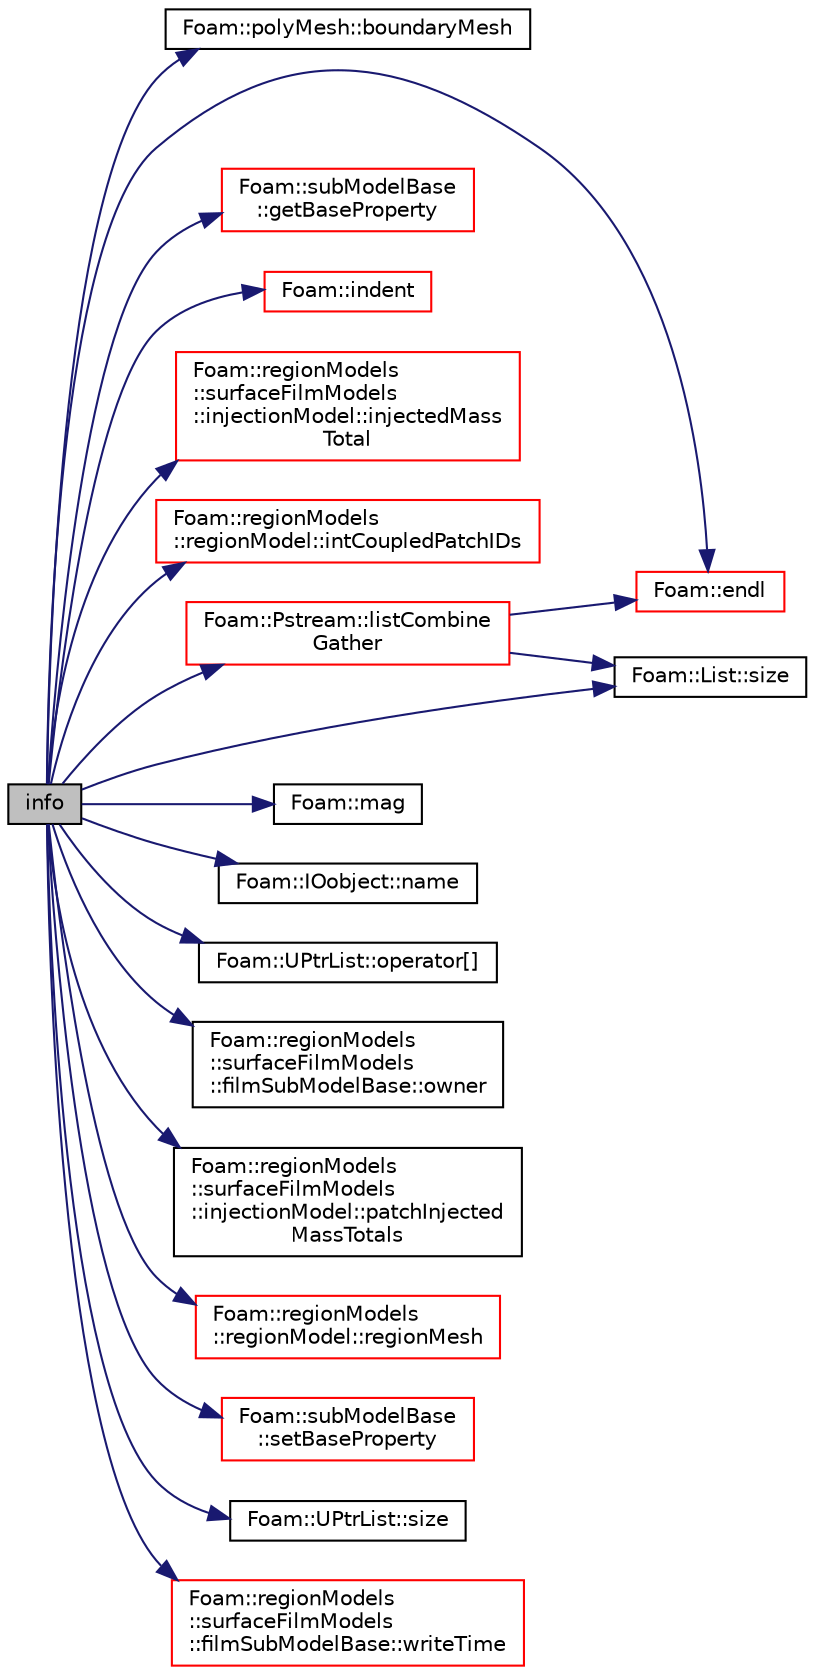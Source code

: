 digraph "info"
{
  bgcolor="transparent";
  edge [fontname="Helvetica",fontsize="10",labelfontname="Helvetica",labelfontsize="10"];
  node [fontname="Helvetica",fontsize="10",shape=record];
  rankdir="LR";
  Node382 [label="info",height=0.2,width=0.4,color="black", fillcolor="grey75", style="filled", fontcolor="black"];
  Node382 -> Node383 [color="midnightblue",fontsize="10",style="solid",fontname="Helvetica"];
  Node383 [label="Foam::polyMesh::boundaryMesh",height=0.2,width=0.4,color="black",URL="$a28565.html#a9f2b68c134340291eda6197f47f25484",tooltip="Return boundary mesh. "];
  Node382 -> Node384 [color="midnightblue",fontsize="10",style="solid",fontname="Helvetica"];
  Node384 [label="Foam::endl",height=0.2,width=0.4,color="red",URL="$a21851.html#a2db8fe02a0d3909e9351bb4275b23ce4",tooltip="Add newline and flush stream. "];
  Node382 -> Node386 [color="midnightblue",fontsize="10",style="solid",fontname="Helvetica"];
  Node386 [label="Foam::subModelBase\l::getBaseProperty",height=0.2,width=0.4,color="red",URL="$a29573.html#a41226518e41630b40bc405485e0ac9e0",tooltip="Retrieve generic property from the base model. "];
  Node382 -> Node438 [color="midnightblue",fontsize="10",style="solid",fontname="Helvetica"];
  Node438 [label="Foam::indent",height=0.2,width=0.4,color="red",URL="$a21851.html#ae297c57ea5b952a8bc9e4f30f7ea8701",tooltip="Indent stream. "];
  Node382 -> Node440 [color="midnightblue",fontsize="10",style="solid",fontname="Helvetica"];
  Node440 [label="Foam::regionModels\l::surfaceFilmModels\l::injectionModel::injectedMass\lTotal",height=0.2,width=0.4,color="red",URL="$a30181.html#a451a7543ece7df75ef44a02ee5ff034c",tooltip="Return the total mass injected. "];
  Node382 -> Node455 [color="midnightblue",fontsize="10",style="solid",fontname="Helvetica"];
  Node455 [label="Foam::regionModels\l::regionModel::intCoupledPatchIDs",height=0.2,width=0.4,color="red",URL="$a30073.html#aecf92ee7f756d6e3c713b358b054c10c",tooltip="Return the list of patch IDs internally coupled with the. "];
  Node382 -> Node457 [color="midnightblue",fontsize="10",style="solid",fontname="Helvetica"];
  Node457 [label="Foam::Pstream::listCombine\lGather",height=0.2,width=0.4,color="red",URL="$a27357.html#a8c0e5044dc4a942cf62b06797c3a743f"];
  Node457 -> Node384 [color="midnightblue",fontsize="10",style="solid",fontname="Helvetica"];
  Node457 -> Node445 [color="midnightblue",fontsize="10",style="solid",fontname="Helvetica"];
  Node445 [label="Foam::List::size",height=0.2,width=0.4,color="black",URL="$a26833.html#a8a5f6fa29bd4b500caf186f60245b384",tooltip="Override size to be inconsistent with allocated storage. "];
  Node382 -> Node462 [color="midnightblue",fontsize="10",style="solid",fontname="Helvetica"];
  Node462 [label="Foam::mag",height=0.2,width=0.4,color="black",URL="$a21851.html#a929da2a3fdcf3dacbbe0487d3a330dae"];
  Node382 -> Node463 [color="midnightblue",fontsize="10",style="solid",fontname="Helvetica"];
  Node463 [label="Foam::IOobject::name",height=0.2,width=0.4,color="black",URL="$a27249.html#acc80e00a8ac919288fb55bd14cc88bf6",tooltip="Return name. "];
  Node382 -> Node464 [color="midnightblue",fontsize="10",style="solid",fontname="Helvetica"];
  Node464 [label="Foam::UPtrList::operator[]",height=0.2,width=0.4,color="black",URL="$a27101.html#a92eab3a97cd59afdf63a26b0a90642a9",tooltip="Return element const reference. "];
  Node382 -> Node465 [color="midnightblue",fontsize="10",style="solid",fontname="Helvetica"];
  Node465 [label="Foam::regionModels\l::surfaceFilmModels\l::filmSubModelBase::owner",height=0.2,width=0.4,color="black",URL="$a30125.html#a9002aeea87356bb78bf0dabcf1f745d8",tooltip="Return const access to the owner surface film model. "];
  Node382 -> Node466 [color="midnightblue",fontsize="10",style="solid",fontname="Helvetica"];
  Node466 [label="Foam::regionModels\l::surfaceFilmModels\l::injectionModel::patchInjected\lMassTotals",height=0.2,width=0.4,color="black",URL="$a30181.html#af7a6099e632d0210e88239d0f1b405a4",tooltip="Accumulate the total mass injected for the patches into the. "];
  Node382 -> Node467 [color="midnightblue",fontsize="10",style="solid",fontname="Helvetica"];
  Node467 [label="Foam::regionModels\l::regionModel::regionMesh",height=0.2,width=0.4,color="red",URL="$a30073.html#a89a37969c20983ee143c612486ce5313",tooltip="Return the region mesh database. "];
  Node382 -> Node474 [color="midnightblue",fontsize="10",style="solid",fontname="Helvetica"];
  Node474 [label="Foam::subModelBase\l::setBaseProperty",height=0.2,width=0.4,color="red",URL="$a29573.html#aecf0c52e2c20bd4d404fe6f58a8e4784",tooltip="Add generic property to the base model. "];
  Node382 -> Node445 [color="midnightblue",fontsize="10",style="solid",fontname="Helvetica"];
  Node382 -> Node477 [color="midnightblue",fontsize="10",style="solid",fontname="Helvetica"];
  Node477 [label="Foam::UPtrList::size",height=0.2,width=0.4,color="black",URL="$a27101.html#a47b3bf30da1eb3ab8076b5fbe00e0494",tooltip="Return the number of elements in the UPtrList. "];
  Node382 -> Node478 [color="midnightblue",fontsize="10",style="solid",fontname="Helvetica"];
  Node478 [label="Foam::regionModels\l::surfaceFilmModels\l::filmSubModelBase::writeTime",height=0.2,width=0.4,color="red",URL="$a30125.html#aef42d42061706ed8efb475bd1f7f1836",tooltip="Flag to indicate when to write a property. "];
}
